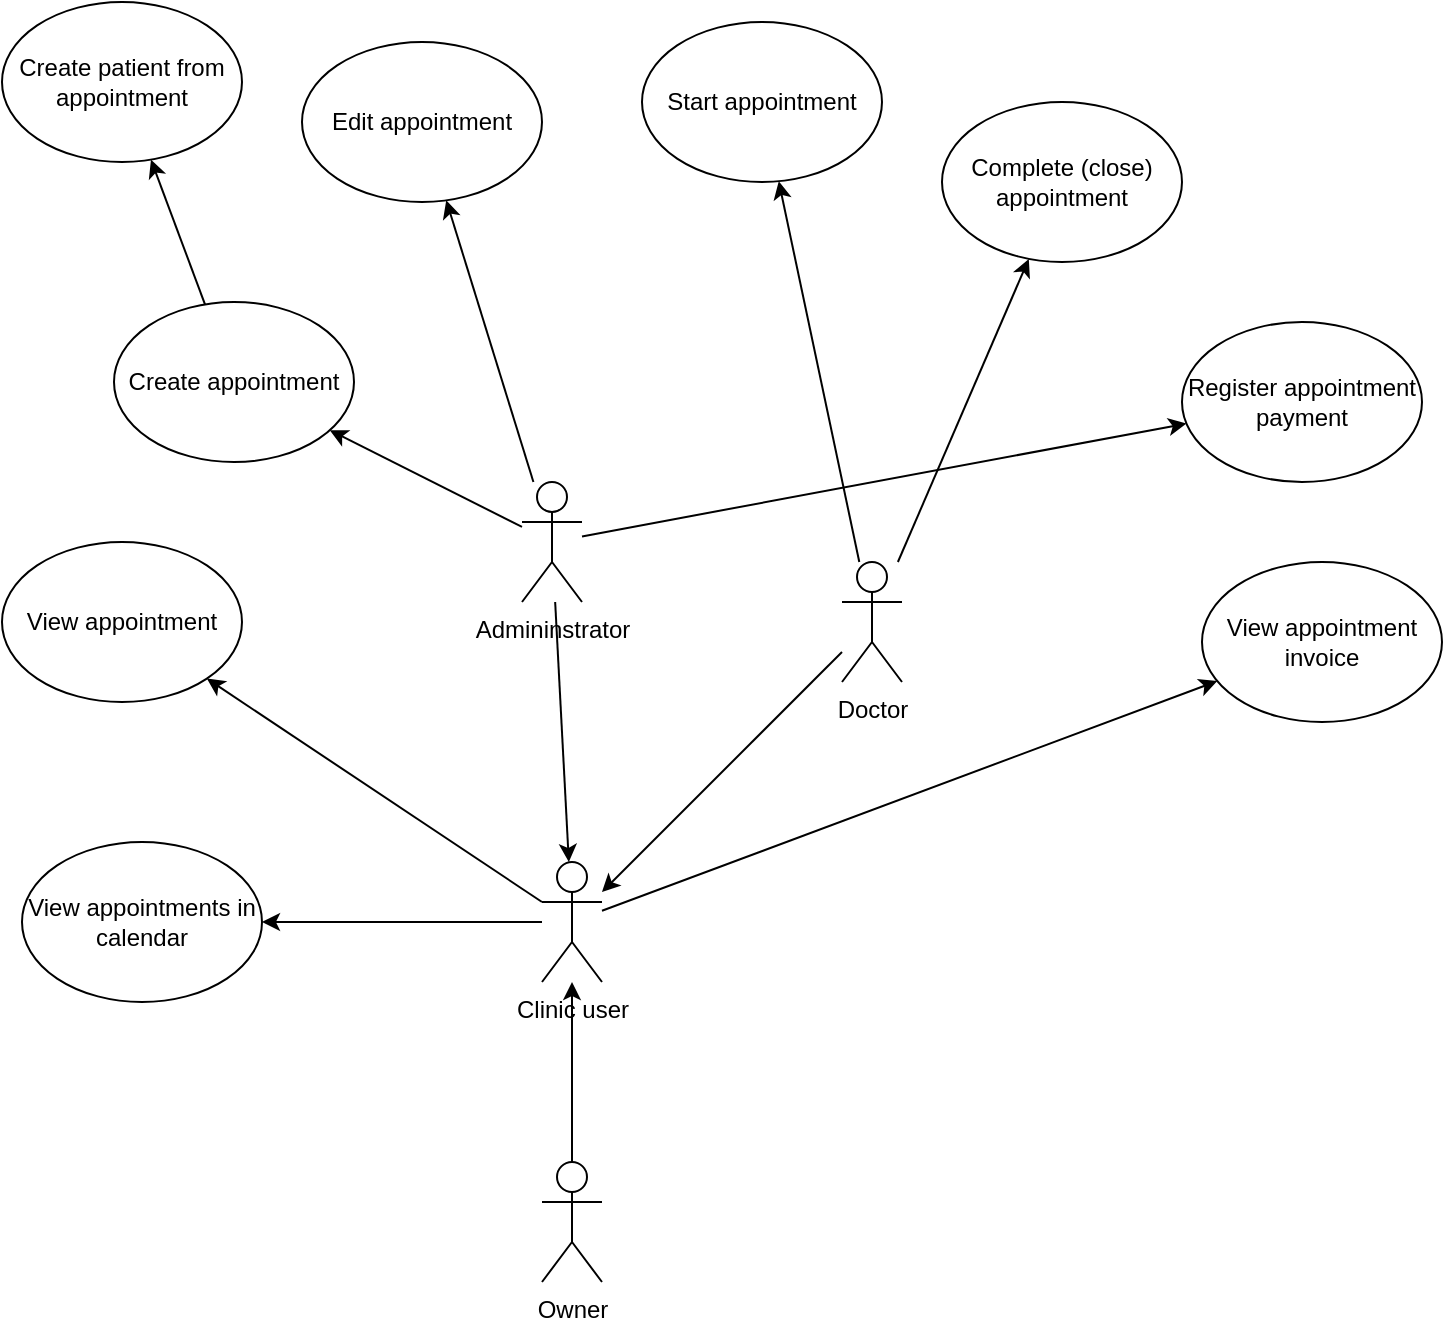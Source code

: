<mxfile version="22.1.22" type="embed">
  <diagram id="eNOVBfQ3ibSRwN6jyO6P" name="Page-1">
    <mxGraphModel dx="2772" dy="909" grid="1" gridSize="10" guides="1" tooltips="1" connect="1" arrows="1" fold="1" page="1" pageScale="1" pageWidth="827" pageHeight="1169" math="0" shadow="0">
      <root>
        <mxCell id="0" />
        <mxCell id="1" parent="0" />
        <mxCell id="137" style="rounded=0;orthogonalLoop=1;jettySize=auto;html=1;" edge="1" parent="1" source="109" target="131">
          <mxGeometry relative="1" as="geometry" />
        </mxCell>
        <mxCell id="138" style="edgeStyle=none;shape=connector;rounded=0;orthogonalLoop=1;jettySize=auto;html=1;labelBackgroundColor=default;strokeColor=default;align=center;verticalAlign=middle;fontFamily=Helvetica;fontSize=11;fontColor=default;endArrow=classic;" edge="1" parent="1" source="109" target="130">
          <mxGeometry relative="1" as="geometry" />
        </mxCell>
        <mxCell id="143" style="edgeStyle=none;shape=connector;rounded=0;orthogonalLoop=1;jettySize=auto;html=1;labelBackgroundColor=default;strokeColor=default;align=center;verticalAlign=middle;fontFamily=Helvetica;fontSize=11;fontColor=default;endArrow=classic;" edge="1" parent="1" source="109" target="136">
          <mxGeometry relative="1" as="geometry" />
        </mxCell>
        <mxCell id="109" value="Clinic user" style="shape=umlActor;verticalLabelPosition=bottom;verticalAlign=top;html=1;outlineConnect=0;" parent="1" vertex="1">
          <mxGeometry x="-1340" y="560" width="30" height="60" as="geometry" />
        </mxCell>
        <mxCell id="110" style="edgeStyle=none;shape=connector;rounded=0;orthogonalLoop=1;jettySize=auto;html=1;labelBackgroundColor=default;strokeColor=default;align=center;verticalAlign=middle;fontFamily=Helvetica;fontSize=11;fontColor=default;endArrow=classic;" parent="1" source="111" target="109" edge="1">
          <mxGeometry relative="1" as="geometry" />
        </mxCell>
        <mxCell id="139" style="edgeStyle=none;shape=connector;rounded=0;orthogonalLoop=1;jettySize=auto;html=1;labelBackgroundColor=default;strokeColor=default;align=center;verticalAlign=middle;fontFamily=Helvetica;fontSize=11;fontColor=default;endArrow=classic;" edge="1" parent="1" source="111" target="118">
          <mxGeometry relative="1" as="geometry" />
        </mxCell>
        <mxCell id="140" style="edgeStyle=none;shape=connector;rounded=0;orthogonalLoop=1;jettySize=auto;html=1;labelBackgroundColor=default;strokeColor=default;align=center;verticalAlign=middle;fontFamily=Helvetica;fontSize=11;fontColor=default;endArrow=classic;" edge="1" parent="1" source="111" target="129">
          <mxGeometry relative="1" as="geometry" />
        </mxCell>
        <mxCell id="144" style="edgeStyle=none;shape=connector;rounded=0;orthogonalLoop=1;jettySize=auto;html=1;labelBackgroundColor=default;strokeColor=default;align=center;verticalAlign=middle;fontFamily=Helvetica;fontSize=11;fontColor=default;endArrow=classic;" edge="1" parent="1" source="111" target="135">
          <mxGeometry relative="1" as="geometry" />
        </mxCell>
        <mxCell id="111" value="Admininstrator" style="shape=umlActor;verticalLabelPosition=bottom;verticalAlign=top;html=1;outlineConnect=0;" parent="1" vertex="1">
          <mxGeometry x="-1350" y="370" width="30" height="60" as="geometry" />
        </mxCell>
        <mxCell id="112" style="edgeStyle=none;shape=connector;rounded=0;orthogonalLoop=1;jettySize=auto;html=1;labelBackgroundColor=default;strokeColor=default;align=center;verticalAlign=middle;fontFamily=Helvetica;fontSize=11;fontColor=default;endArrow=classic;" parent="1" source="113" target="109" edge="1">
          <mxGeometry relative="1" as="geometry" />
        </mxCell>
        <mxCell id="113" value="Owner" style="shape=umlActor;verticalLabelPosition=bottom;verticalAlign=top;html=1;outlineConnect=0;" parent="1" vertex="1">
          <mxGeometry x="-1340" y="710" width="30" height="60" as="geometry" />
        </mxCell>
        <mxCell id="115" style="edgeStyle=none;shape=connector;rounded=0;orthogonalLoop=1;jettySize=auto;html=1;labelBackgroundColor=default;strokeColor=default;align=center;verticalAlign=middle;fontFamily=Helvetica;fontSize=11;fontColor=default;endArrow=classic;" parent="1" source="116" target="109" edge="1">
          <mxGeometry relative="1" as="geometry" />
        </mxCell>
        <mxCell id="141" style="edgeStyle=none;shape=connector;rounded=0;orthogonalLoop=1;jettySize=auto;html=1;labelBackgroundColor=default;strokeColor=default;align=center;verticalAlign=middle;fontFamily=Helvetica;fontSize=11;fontColor=default;endArrow=classic;" edge="1" parent="1" source="116" target="132">
          <mxGeometry relative="1" as="geometry" />
        </mxCell>
        <mxCell id="142" style="edgeStyle=none;shape=connector;rounded=0;orthogonalLoop=1;jettySize=auto;html=1;labelBackgroundColor=default;strokeColor=default;align=center;verticalAlign=middle;fontFamily=Helvetica;fontSize=11;fontColor=default;endArrow=classic;" edge="1" parent="1" source="116" target="133">
          <mxGeometry relative="1" as="geometry" />
        </mxCell>
        <mxCell id="116" value="Doctor" style="shape=umlActor;verticalLabelPosition=bottom;verticalAlign=top;html=1;outlineConnect=0;" parent="1" vertex="1">
          <mxGeometry x="-1190" y="410" width="30" height="60" as="geometry" />
        </mxCell>
        <mxCell id="146" style="edgeStyle=none;shape=connector;rounded=0;orthogonalLoop=1;jettySize=auto;html=1;labelBackgroundColor=default;strokeColor=default;align=center;verticalAlign=middle;fontFamily=Helvetica;fontSize=11;fontColor=default;endArrow=classic;" edge="1" parent="1" source="118" target="145">
          <mxGeometry relative="1" as="geometry" />
        </mxCell>
        <mxCell id="118" value="Create appointment" style="ellipse;whiteSpace=wrap;html=1;" parent="1" vertex="1">
          <mxGeometry x="-1554" y="280" width="120" height="80" as="geometry" />
        </mxCell>
        <mxCell id="129" value="Edit appointment" style="ellipse;whiteSpace=wrap;html=1;" vertex="1" parent="1">
          <mxGeometry x="-1460" y="150" width="120" height="80" as="geometry" />
        </mxCell>
        <mxCell id="130" value="View appointment" style="ellipse;whiteSpace=wrap;html=1;" vertex="1" parent="1">
          <mxGeometry x="-1610" y="400" width="120" height="80" as="geometry" />
        </mxCell>
        <mxCell id="131" value="View appointments in calendar" style="ellipse;whiteSpace=wrap;html=1;" vertex="1" parent="1">
          <mxGeometry x="-1600" y="550" width="120" height="80" as="geometry" />
        </mxCell>
        <mxCell id="132" value="Start appointment" style="ellipse;whiteSpace=wrap;html=1;" vertex="1" parent="1">
          <mxGeometry x="-1290" y="140" width="120" height="80" as="geometry" />
        </mxCell>
        <mxCell id="133" value="Complete (close) appointment" style="ellipse;whiteSpace=wrap;html=1;" vertex="1" parent="1">
          <mxGeometry x="-1140" y="180" width="120" height="80" as="geometry" />
        </mxCell>
        <mxCell id="135" value="Register appointment payment" style="ellipse;whiteSpace=wrap;html=1;" vertex="1" parent="1">
          <mxGeometry x="-1020" y="290" width="120" height="80" as="geometry" />
        </mxCell>
        <mxCell id="136" value="View appointment invoice" style="ellipse;whiteSpace=wrap;html=1;" vertex="1" parent="1">
          <mxGeometry x="-1010" y="410" width="120" height="80" as="geometry" />
        </mxCell>
        <mxCell id="145" value="Create patient from appointment" style="ellipse;whiteSpace=wrap;html=1;" vertex="1" parent="1">
          <mxGeometry x="-1610" y="130" width="120" height="80" as="geometry" />
        </mxCell>
      </root>
    </mxGraphModel>
  </diagram>
</mxfile>
